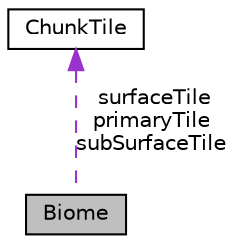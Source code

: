 digraph "Biome"
{
  edge [fontname="Helvetica",fontsize="10",labelfontname="Helvetica",labelfontsize="10"];
  node [fontname="Helvetica",fontsize="10",shape=record];
  Node1 [label="Biome",height=0.2,width=0.4,color="black", fillcolor="grey75", style="filled" fontcolor="black"];
  Node2 -> Node1 [dir="back",color="darkorchid3",fontsize="10",style="dashed",label=" surfaceTile\nprimaryTile\nsubSurfaceTile" ,fontname="Helvetica"];
  Node2 [label="ChunkTile",height=0.2,width=0.4,color="black", fillcolor="white", style="filled",URL="$classChunkTile.html",tooltip="Representation of a tile in a chunk. "];
}

